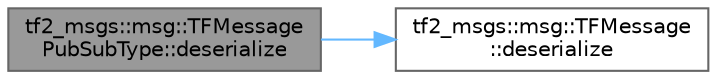 digraph "tf2_msgs::msg::TFMessagePubSubType::deserialize"
{
 // INTERACTIVE_SVG=YES
 // LATEX_PDF_SIZE
  bgcolor="transparent";
  edge [fontname=Helvetica,fontsize=10,labelfontname=Helvetica,labelfontsize=10];
  node [fontname=Helvetica,fontsize=10,shape=box,height=0.2,width=0.4];
  rankdir="LR";
  Node1 [id="Node000001",label="tf2_msgs::msg::TFMessage\lPubSubType::deserialize",height=0.2,width=0.4,color="gray40", fillcolor="grey60", style="filled", fontcolor="black",tooltip=" "];
  Node1 -> Node2 [id="edge1_Node000001_Node000002",color="steelblue1",style="solid",tooltip=" "];
  Node2 [id="Node000002",label="tf2_msgs::msg::TFMessage\l::deserialize",height=0.2,width=0.4,color="grey40", fillcolor="white", style="filled",URL="$d2/df4/classtf2__msgs_1_1msg_1_1TFMessage.html#aa700e4e9162a4af8dd8bcc7f7d971a59",tooltip="This function deserializes an object using CDR serialization."];
}
